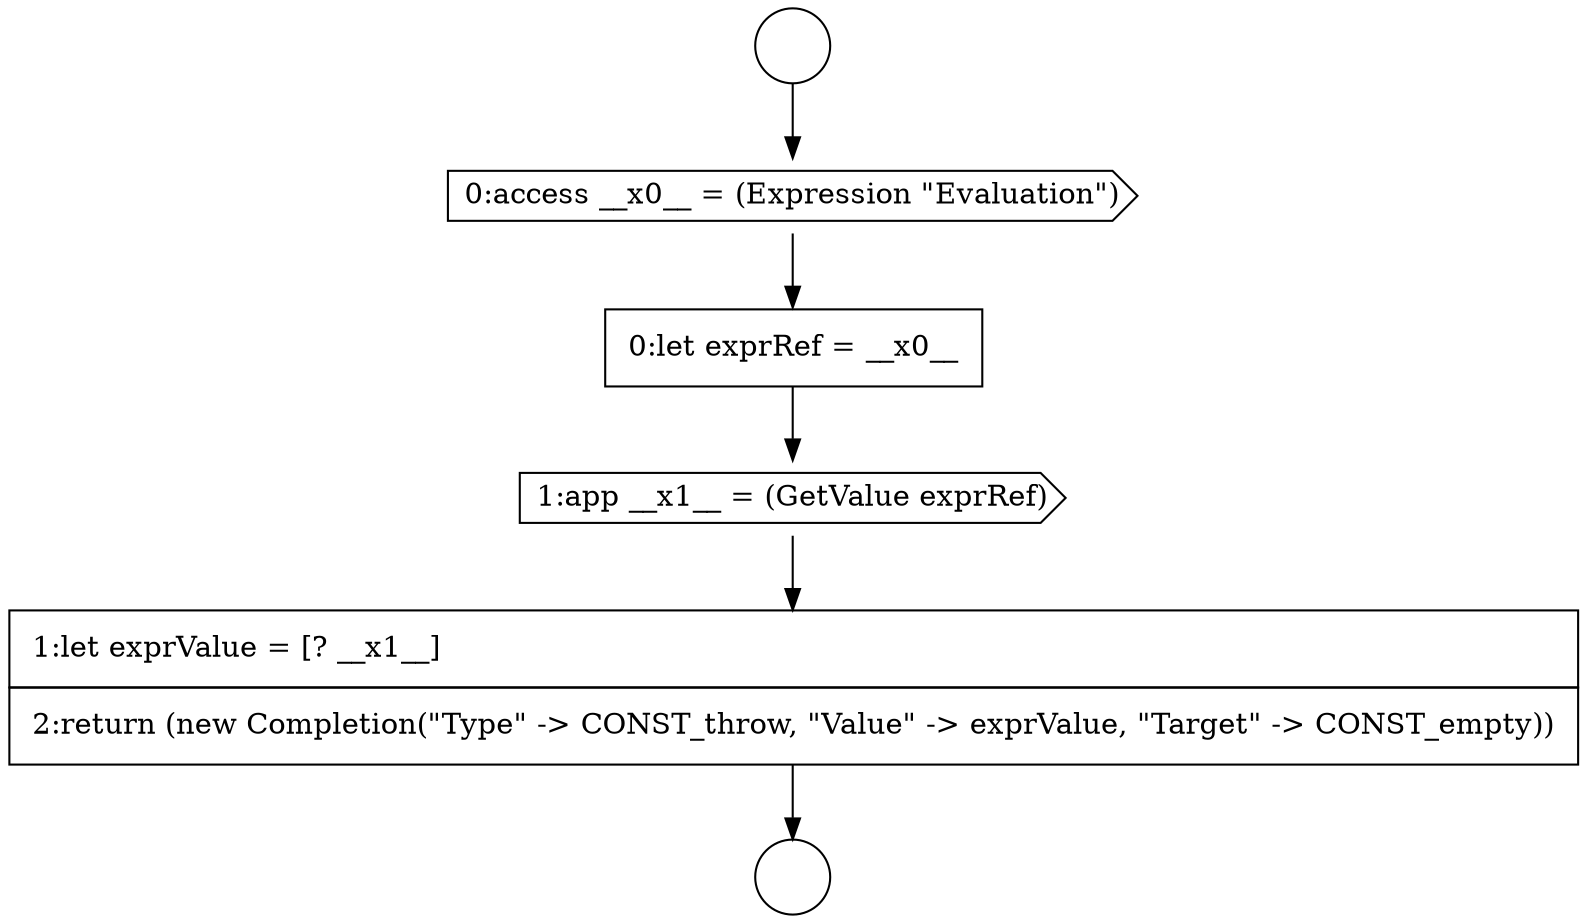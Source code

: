 digraph {
  node7358 [shape=circle label=" " color="black" fillcolor="white" style=filled]
  node7357 [shape=circle label=" " color="black" fillcolor="white" style=filled]
  node7361 [shape=cds, label=<<font color="black">1:app __x1__ = (GetValue exprRef)</font>> color="black" fillcolor="white" style=filled]
  node7359 [shape=cds, label=<<font color="black">0:access __x0__ = (Expression &quot;Evaluation&quot;)</font>> color="black" fillcolor="white" style=filled]
  node7360 [shape=none, margin=0, label=<<font color="black">
    <table border="0" cellborder="1" cellspacing="0" cellpadding="10">
      <tr><td align="left">0:let exprRef = __x0__</td></tr>
    </table>
  </font>> color="black" fillcolor="white" style=filled]
  node7362 [shape=none, margin=0, label=<<font color="black">
    <table border="0" cellborder="1" cellspacing="0" cellpadding="10">
      <tr><td align="left">1:let exprValue = [? __x1__]</td></tr>
      <tr><td align="left">2:return (new Completion(&quot;Type&quot; -&gt; CONST_throw, &quot;Value&quot; -&gt; exprValue, &quot;Target&quot; -&gt; CONST_empty))</td></tr>
    </table>
  </font>> color="black" fillcolor="white" style=filled]
  node7361 -> node7362 [ color="black"]
  node7357 -> node7359 [ color="black"]
  node7362 -> node7358 [ color="black"]
  node7359 -> node7360 [ color="black"]
  node7360 -> node7361 [ color="black"]
}
